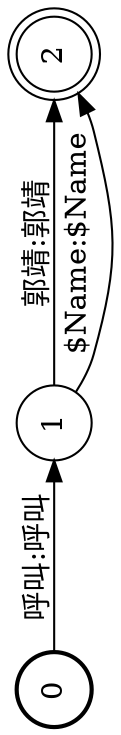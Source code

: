 digraph FST {
rankdir = LR;
size = "8.5,11";
label = "";
center = 1;
orientation = Landscape;
ranksep = "0.4";
nodesep = "0.25";
0 [label = "0", shape = circle, style = bold, fontsize = 14]
	0 -> 1 [label = "呼叫:呼叫", fontsize = 14];
1 [label = "1", shape = circle, style = solid, fontsize = 14]
	1 -> 2 [label = "郭靖:郭靖", fontsize = 14];
	1 -> 2 [label = "$Name:$Name", fontsize = 14];
2 [label = "2", shape = doublecircle, style = solid, fontsize = 14]
}
